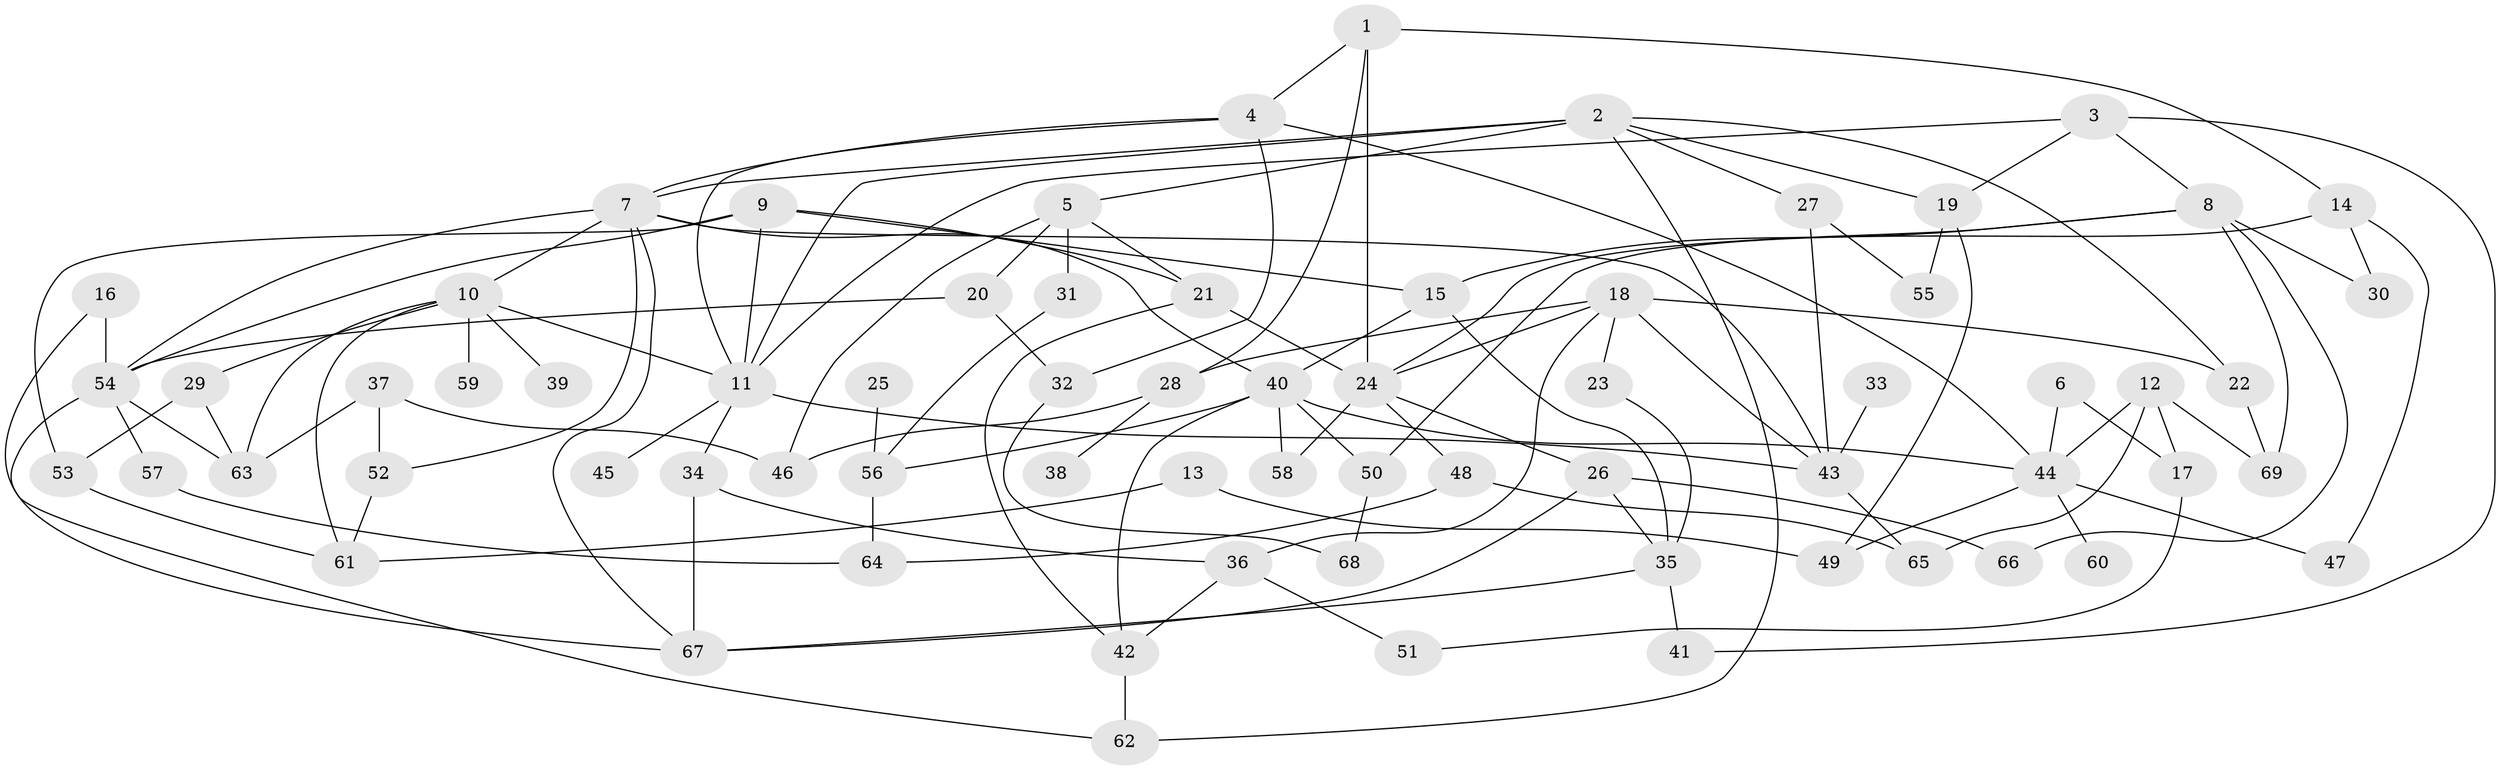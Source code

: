 // original degree distribution, {8: 0.014598540145985401, 5: 0.058394160583941604, 9: 0.014598540145985401, 4: 0.145985401459854, 7: 0.014598540145985401, 3: 0.24087591240875914, 6: 0.021897810218978103, 2: 0.291970802919708, 1: 0.19708029197080293}
// Generated by graph-tools (version 1.1) at 2025/01/03/09/25 03:01:01]
// undirected, 69 vertices, 123 edges
graph export_dot {
graph [start="1"]
  node [color=gray90,style=filled];
  1;
  2;
  3;
  4;
  5;
  6;
  7;
  8;
  9;
  10;
  11;
  12;
  13;
  14;
  15;
  16;
  17;
  18;
  19;
  20;
  21;
  22;
  23;
  24;
  25;
  26;
  27;
  28;
  29;
  30;
  31;
  32;
  33;
  34;
  35;
  36;
  37;
  38;
  39;
  40;
  41;
  42;
  43;
  44;
  45;
  46;
  47;
  48;
  49;
  50;
  51;
  52;
  53;
  54;
  55;
  56;
  57;
  58;
  59;
  60;
  61;
  62;
  63;
  64;
  65;
  66;
  67;
  68;
  69;
  1 -- 4 [weight=1.0];
  1 -- 14 [weight=1.0];
  1 -- 24 [weight=1.0];
  1 -- 28 [weight=1.0];
  2 -- 5 [weight=1.0];
  2 -- 7 [weight=1.0];
  2 -- 11 [weight=2.0];
  2 -- 19 [weight=1.0];
  2 -- 22 [weight=1.0];
  2 -- 27 [weight=1.0];
  2 -- 62 [weight=1.0];
  3 -- 8 [weight=1.0];
  3 -- 11 [weight=1.0];
  3 -- 19 [weight=1.0];
  3 -- 41 [weight=1.0];
  4 -- 7 [weight=1.0];
  4 -- 11 [weight=1.0];
  4 -- 32 [weight=1.0];
  4 -- 44 [weight=1.0];
  5 -- 20 [weight=1.0];
  5 -- 21 [weight=1.0];
  5 -- 31 [weight=1.0];
  5 -- 46 [weight=1.0];
  6 -- 17 [weight=1.0];
  6 -- 44 [weight=1.0];
  7 -- 10 [weight=1.0];
  7 -- 40 [weight=1.0];
  7 -- 43 [weight=1.0];
  7 -- 52 [weight=1.0];
  7 -- 54 [weight=1.0];
  7 -- 67 [weight=1.0];
  8 -- 15 [weight=1.0];
  8 -- 24 [weight=1.0];
  8 -- 30 [weight=1.0];
  8 -- 66 [weight=1.0];
  8 -- 69 [weight=1.0];
  9 -- 11 [weight=1.0];
  9 -- 15 [weight=2.0];
  9 -- 21 [weight=1.0];
  9 -- 53 [weight=2.0];
  9 -- 54 [weight=1.0];
  10 -- 11 [weight=1.0];
  10 -- 29 [weight=1.0];
  10 -- 39 [weight=1.0];
  10 -- 59 [weight=1.0];
  10 -- 61 [weight=1.0];
  10 -- 63 [weight=1.0];
  11 -- 34 [weight=1.0];
  11 -- 43 [weight=1.0];
  11 -- 45 [weight=1.0];
  12 -- 17 [weight=1.0];
  12 -- 44 [weight=1.0];
  12 -- 65 [weight=1.0];
  12 -- 69 [weight=1.0];
  13 -- 49 [weight=1.0];
  13 -- 61 [weight=1.0];
  14 -- 30 [weight=1.0];
  14 -- 47 [weight=1.0];
  14 -- 50 [weight=1.0];
  15 -- 35 [weight=1.0];
  15 -- 40 [weight=1.0];
  16 -- 54 [weight=1.0];
  16 -- 67 [weight=1.0];
  17 -- 51 [weight=1.0];
  18 -- 22 [weight=1.0];
  18 -- 23 [weight=1.0];
  18 -- 24 [weight=1.0];
  18 -- 28 [weight=1.0];
  18 -- 36 [weight=1.0];
  18 -- 43 [weight=1.0];
  19 -- 49 [weight=1.0];
  19 -- 55 [weight=1.0];
  20 -- 32 [weight=1.0];
  20 -- 54 [weight=1.0];
  21 -- 24 [weight=1.0];
  21 -- 42 [weight=1.0];
  22 -- 69 [weight=1.0];
  23 -- 35 [weight=1.0];
  24 -- 26 [weight=1.0];
  24 -- 48 [weight=1.0];
  24 -- 58 [weight=1.0];
  25 -- 56 [weight=1.0];
  26 -- 35 [weight=1.0];
  26 -- 66 [weight=1.0];
  26 -- 67 [weight=1.0];
  27 -- 43 [weight=1.0];
  27 -- 55 [weight=1.0];
  28 -- 38 [weight=1.0];
  28 -- 46 [weight=1.0];
  29 -- 53 [weight=1.0];
  29 -- 63 [weight=1.0];
  31 -- 56 [weight=1.0];
  32 -- 68 [weight=1.0];
  33 -- 43 [weight=1.0];
  34 -- 36 [weight=1.0];
  34 -- 67 [weight=1.0];
  35 -- 41 [weight=1.0];
  35 -- 67 [weight=1.0];
  36 -- 42 [weight=1.0];
  36 -- 51 [weight=1.0];
  37 -- 46 [weight=1.0];
  37 -- 52 [weight=1.0];
  37 -- 63 [weight=1.0];
  40 -- 42 [weight=1.0];
  40 -- 44 [weight=1.0];
  40 -- 50 [weight=2.0];
  40 -- 56 [weight=1.0];
  40 -- 58 [weight=1.0];
  42 -- 62 [weight=1.0];
  43 -- 65 [weight=1.0];
  44 -- 47 [weight=1.0];
  44 -- 49 [weight=1.0];
  44 -- 60 [weight=1.0];
  48 -- 64 [weight=1.0];
  48 -- 65 [weight=1.0];
  50 -- 68 [weight=1.0];
  52 -- 61 [weight=1.0];
  53 -- 61 [weight=1.0];
  54 -- 57 [weight=2.0];
  54 -- 62 [weight=1.0];
  54 -- 63 [weight=1.0];
  56 -- 64 [weight=1.0];
  57 -- 64 [weight=1.0];
}
